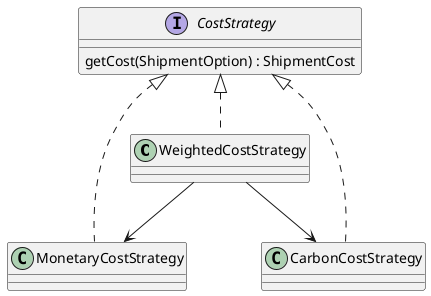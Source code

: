 @startuml
'https://plantuml.com/class-diagram

class WeightedCostStrategy
class MonetaryCostStrategy
class CarbonCostStrategy

interface CostStrategy {
getCost(ShipmentOption) : ShipmentCost
}

CostStrategy <|.. MonetaryCostStrategy
CostStrategy <|.. CarbonCostStrategy
CostStrategy <|.. WeightedCostStrategy

WeightedCostStrategy --> MonetaryCostStrategy
WeightedCostStrategy --> CarbonCostStrategy



@enduml